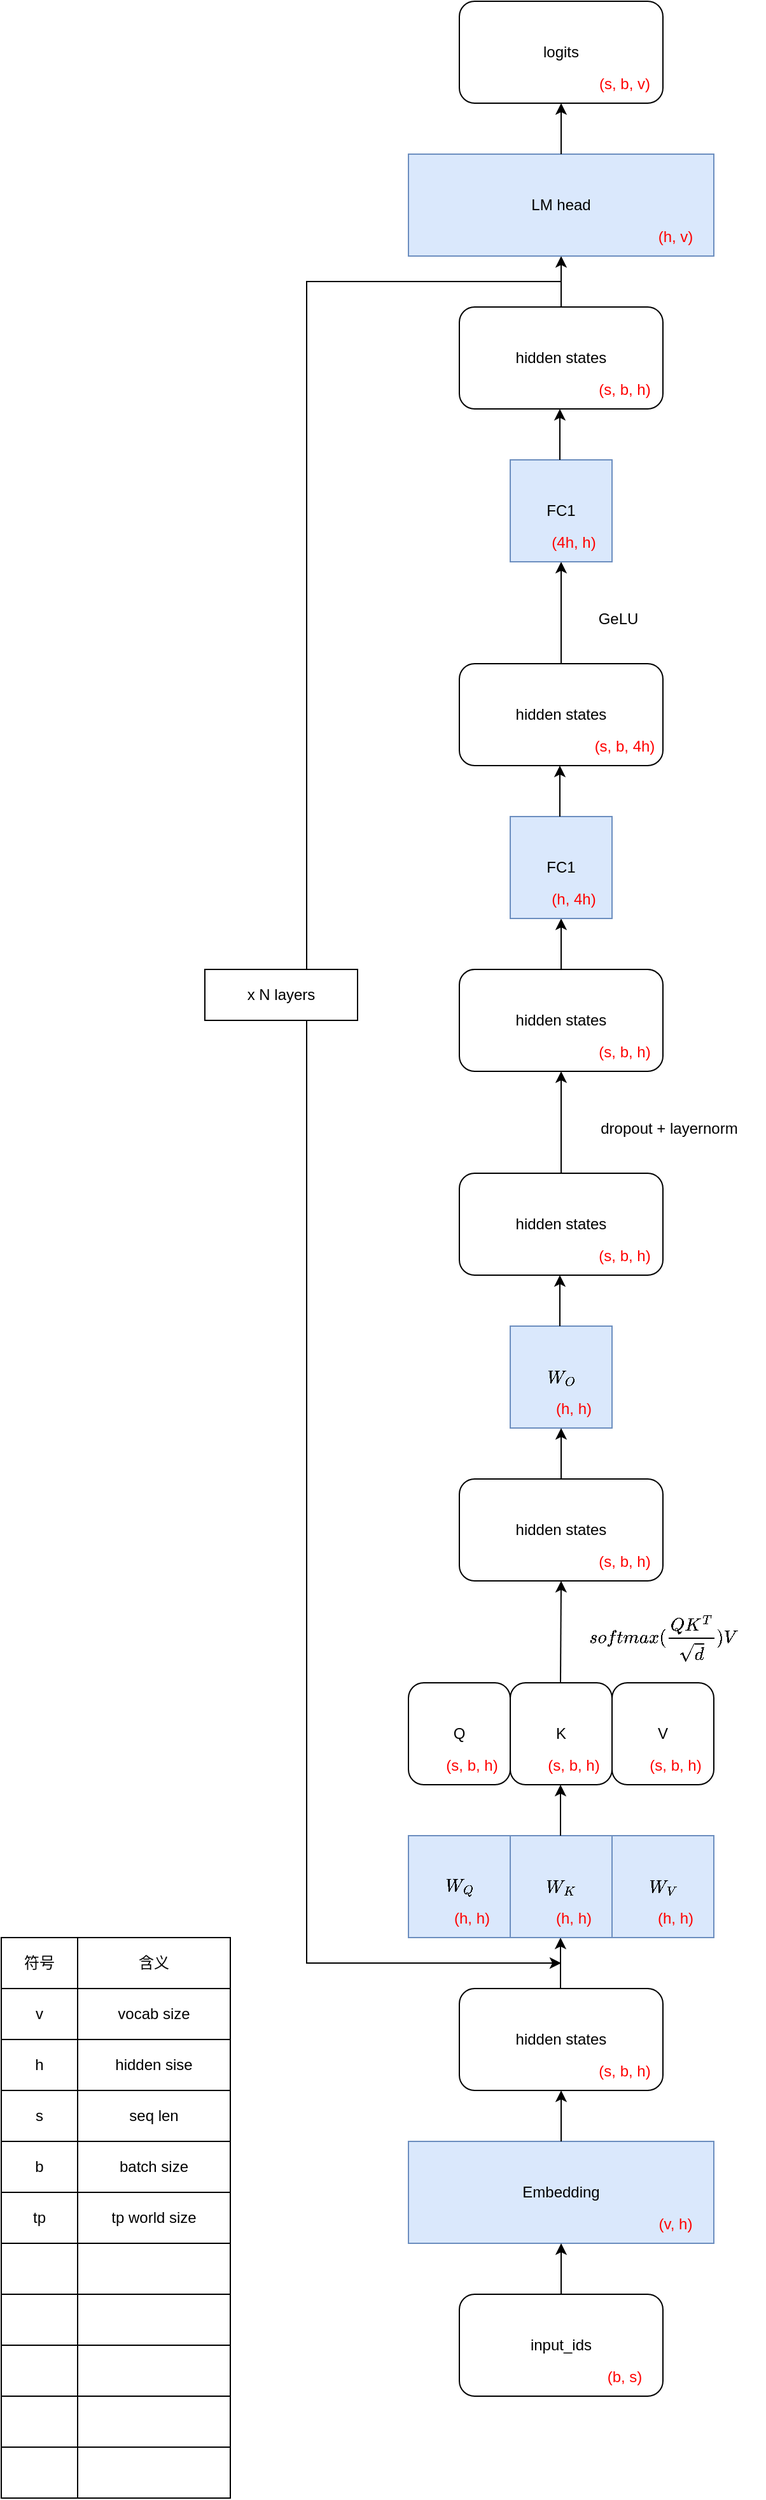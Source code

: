 <mxfile version="24.8.3" pages="2">
  <diagram name="base" id="bc5KZfO2m-gpXM2hQGpV">
    <mxGraphModel dx="1222" dy="1815" grid="1" gridSize="10" guides="1" tooltips="1" connect="1" arrows="1" fold="1" page="1" pageScale="1" pageWidth="827" pageHeight="1169" math="1" shadow="0">
      <root>
        <mxCell id="0" />
        <mxCell id="1" parent="0" />
        <mxCell id="bMLIQJXfg0ePaL9zk3DO-44" value="hidden states" style="rounded=1;whiteSpace=wrap;html=1;" vertex="1" parent="1">
          <mxGeometry x="440" y="520" width="160" height="80" as="geometry" />
        </mxCell>
        <mxCell id="2yRkOdT3UhNicBLfFuNX-1" value="Embedding" style="rounded=0;whiteSpace=wrap;html=1;fillColor=#dae8fc;strokeColor=#6c8ebf;" vertex="1" parent="1">
          <mxGeometry x="400" y="640" width="240" height="80" as="geometry" />
        </mxCell>
        <mxCell id="2yRkOdT3UhNicBLfFuNX-2" value="(v, h)" style="text;html=1;align=center;verticalAlign=middle;whiteSpace=wrap;rounded=0;fontColor=#FF0000;" vertex="1" parent="1">
          <mxGeometry x="580" y="690" width="60" height="30" as="geometry" />
        </mxCell>
        <mxCell id="bMLIQJXfg0ePaL9zk3DO-1" value="" style="shape=table;startSize=0;container=1;collapsible=0;childLayout=tableLayout;" vertex="1" parent="1">
          <mxGeometry x="80" y="480" width="180" height="440" as="geometry" />
        </mxCell>
        <mxCell id="bMLIQJXfg0ePaL9zk3DO-2" value="" style="shape=tableRow;horizontal=0;startSize=0;swimlaneHead=0;swimlaneBody=0;strokeColor=inherit;top=0;left=0;bottom=0;right=0;collapsible=0;dropTarget=0;fillColor=none;points=[[0,0.5],[1,0.5]];portConstraint=eastwest;" vertex="1" parent="bMLIQJXfg0ePaL9zk3DO-1">
          <mxGeometry width="180" height="40" as="geometry" />
        </mxCell>
        <mxCell id="bMLIQJXfg0ePaL9zk3DO-3" value="符号" style="shape=partialRectangle;html=1;whiteSpace=wrap;connectable=0;strokeColor=inherit;overflow=hidden;fillColor=none;top=0;left=0;bottom=0;right=0;pointerEvents=1;" vertex="1" parent="bMLIQJXfg0ePaL9zk3DO-2">
          <mxGeometry width="60" height="40" as="geometry">
            <mxRectangle width="60" height="40" as="alternateBounds" />
          </mxGeometry>
        </mxCell>
        <mxCell id="bMLIQJXfg0ePaL9zk3DO-4" value="含义" style="shape=partialRectangle;html=1;whiteSpace=wrap;connectable=0;strokeColor=inherit;overflow=hidden;fillColor=none;top=0;left=0;bottom=0;right=0;pointerEvents=1;" vertex="1" parent="bMLIQJXfg0ePaL9zk3DO-2">
          <mxGeometry x="60" width="120" height="40" as="geometry">
            <mxRectangle width="120" height="40" as="alternateBounds" />
          </mxGeometry>
        </mxCell>
        <mxCell id="bMLIQJXfg0ePaL9zk3DO-5" value="" style="shape=tableRow;horizontal=0;startSize=0;swimlaneHead=0;swimlaneBody=0;strokeColor=inherit;top=0;left=0;bottom=0;right=0;collapsible=0;dropTarget=0;fillColor=none;points=[[0,0.5],[1,0.5]];portConstraint=eastwest;" vertex="1" parent="bMLIQJXfg0ePaL9zk3DO-1">
          <mxGeometry y="40" width="180" height="40" as="geometry" />
        </mxCell>
        <mxCell id="bMLIQJXfg0ePaL9zk3DO-6" value="v" style="shape=partialRectangle;html=1;whiteSpace=wrap;connectable=0;strokeColor=inherit;overflow=hidden;fillColor=none;top=0;left=0;bottom=0;right=0;pointerEvents=1;" vertex="1" parent="bMLIQJXfg0ePaL9zk3DO-5">
          <mxGeometry width="60" height="40" as="geometry">
            <mxRectangle width="60" height="40" as="alternateBounds" />
          </mxGeometry>
        </mxCell>
        <mxCell id="bMLIQJXfg0ePaL9zk3DO-7" value="vocab size" style="shape=partialRectangle;html=1;whiteSpace=wrap;connectable=0;strokeColor=inherit;overflow=hidden;fillColor=none;top=0;left=0;bottom=0;right=0;pointerEvents=1;" vertex="1" parent="bMLIQJXfg0ePaL9zk3DO-5">
          <mxGeometry x="60" width="120" height="40" as="geometry">
            <mxRectangle width="120" height="40" as="alternateBounds" />
          </mxGeometry>
        </mxCell>
        <mxCell id="bMLIQJXfg0ePaL9zk3DO-8" value="" style="shape=tableRow;horizontal=0;startSize=0;swimlaneHead=0;swimlaneBody=0;strokeColor=inherit;top=0;left=0;bottom=0;right=0;collapsible=0;dropTarget=0;fillColor=none;points=[[0,0.5],[1,0.5]];portConstraint=eastwest;" vertex="1" parent="bMLIQJXfg0ePaL9zk3DO-1">
          <mxGeometry y="80" width="180" height="40" as="geometry" />
        </mxCell>
        <mxCell id="bMLIQJXfg0ePaL9zk3DO-9" value="h" style="shape=partialRectangle;html=1;whiteSpace=wrap;connectable=0;strokeColor=inherit;overflow=hidden;fillColor=none;top=0;left=0;bottom=0;right=0;pointerEvents=1;" vertex="1" parent="bMLIQJXfg0ePaL9zk3DO-8">
          <mxGeometry width="60" height="40" as="geometry">
            <mxRectangle width="60" height="40" as="alternateBounds" />
          </mxGeometry>
        </mxCell>
        <mxCell id="bMLIQJXfg0ePaL9zk3DO-10" value="hidden sise" style="shape=partialRectangle;html=1;whiteSpace=wrap;connectable=0;strokeColor=inherit;overflow=hidden;fillColor=none;top=0;left=0;bottom=0;right=0;pointerEvents=1;" vertex="1" parent="bMLIQJXfg0ePaL9zk3DO-8">
          <mxGeometry x="60" width="120" height="40" as="geometry">
            <mxRectangle width="120" height="40" as="alternateBounds" />
          </mxGeometry>
        </mxCell>
        <mxCell id="bMLIQJXfg0ePaL9zk3DO-11" value="" style="shape=tableRow;horizontal=0;startSize=0;swimlaneHead=0;swimlaneBody=0;strokeColor=inherit;top=0;left=0;bottom=0;right=0;collapsible=0;dropTarget=0;fillColor=none;points=[[0,0.5],[1,0.5]];portConstraint=eastwest;" vertex="1" parent="bMLIQJXfg0ePaL9zk3DO-1">
          <mxGeometry y="120" width="180" height="40" as="geometry" />
        </mxCell>
        <mxCell id="bMLIQJXfg0ePaL9zk3DO-12" value="s" style="shape=partialRectangle;html=1;whiteSpace=wrap;connectable=0;strokeColor=inherit;overflow=hidden;fillColor=none;top=0;left=0;bottom=0;right=0;pointerEvents=1;" vertex="1" parent="bMLIQJXfg0ePaL9zk3DO-11">
          <mxGeometry width="60" height="40" as="geometry">
            <mxRectangle width="60" height="40" as="alternateBounds" />
          </mxGeometry>
        </mxCell>
        <mxCell id="bMLIQJXfg0ePaL9zk3DO-13" value="seq len" style="shape=partialRectangle;html=1;whiteSpace=wrap;connectable=0;strokeColor=inherit;overflow=hidden;fillColor=none;top=0;left=0;bottom=0;right=0;pointerEvents=1;" vertex="1" parent="bMLIQJXfg0ePaL9zk3DO-11">
          <mxGeometry x="60" width="120" height="40" as="geometry">
            <mxRectangle width="120" height="40" as="alternateBounds" />
          </mxGeometry>
        </mxCell>
        <mxCell id="bMLIQJXfg0ePaL9zk3DO-14" value="" style="shape=tableRow;horizontal=0;startSize=0;swimlaneHead=0;swimlaneBody=0;strokeColor=inherit;top=0;left=0;bottom=0;right=0;collapsible=0;dropTarget=0;fillColor=none;points=[[0,0.5],[1,0.5]];portConstraint=eastwest;" vertex="1" parent="bMLIQJXfg0ePaL9zk3DO-1">
          <mxGeometry y="160" width="180" height="40" as="geometry" />
        </mxCell>
        <mxCell id="bMLIQJXfg0ePaL9zk3DO-15" value="b" style="shape=partialRectangle;html=1;whiteSpace=wrap;connectable=0;strokeColor=inherit;overflow=hidden;fillColor=none;top=0;left=0;bottom=0;right=0;pointerEvents=1;" vertex="1" parent="bMLIQJXfg0ePaL9zk3DO-14">
          <mxGeometry width="60" height="40" as="geometry">
            <mxRectangle width="60" height="40" as="alternateBounds" />
          </mxGeometry>
        </mxCell>
        <mxCell id="bMLIQJXfg0ePaL9zk3DO-16" value="batch size" style="shape=partialRectangle;html=1;whiteSpace=wrap;connectable=0;strokeColor=inherit;overflow=hidden;fillColor=none;top=0;left=0;bottom=0;right=0;pointerEvents=1;" vertex="1" parent="bMLIQJXfg0ePaL9zk3DO-14">
          <mxGeometry x="60" width="120" height="40" as="geometry">
            <mxRectangle width="120" height="40" as="alternateBounds" />
          </mxGeometry>
        </mxCell>
        <mxCell id="bMLIQJXfg0ePaL9zk3DO-17" value="" style="shape=tableRow;horizontal=0;startSize=0;swimlaneHead=0;swimlaneBody=0;strokeColor=inherit;top=0;left=0;bottom=0;right=0;collapsible=0;dropTarget=0;fillColor=none;points=[[0,0.5],[1,0.5]];portConstraint=eastwest;" vertex="1" parent="bMLIQJXfg0ePaL9zk3DO-1">
          <mxGeometry y="200" width="180" height="40" as="geometry" />
        </mxCell>
        <mxCell id="bMLIQJXfg0ePaL9zk3DO-18" value="tp" style="shape=partialRectangle;html=1;whiteSpace=wrap;connectable=0;strokeColor=inherit;overflow=hidden;fillColor=none;top=0;left=0;bottom=0;right=0;pointerEvents=1;" vertex="1" parent="bMLIQJXfg0ePaL9zk3DO-17">
          <mxGeometry width="60" height="40" as="geometry">
            <mxRectangle width="60" height="40" as="alternateBounds" />
          </mxGeometry>
        </mxCell>
        <mxCell id="bMLIQJXfg0ePaL9zk3DO-19" value="tp world size" style="shape=partialRectangle;html=1;whiteSpace=wrap;connectable=0;strokeColor=inherit;overflow=hidden;fillColor=none;top=0;left=0;bottom=0;right=0;pointerEvents=1;" vertex="1" parent="bMLIQJXfg0ePaL9zk3DO-17">
          <mxGeometry x="60" width="120" height="40" as="geometry">
            <mxRectangle width="120" height="40" as="alternateBounds" />
          </mxGeometry>
        </mxCell>
        <mxCell id="bMLIQJXfg0ePaL9zk3DO-20" value="" style="shape=tableRow;horizontal=0;startSize=0;swimlaneHead=0;swimlaneBody=0;strokeColor=inherit;top=0;left=0;bottom=0;right=0;collapsible=0;dropTarget=0;fillColor=none;points=[[0,0.5],[1,0.5]];portConstraint=eastwest;" vertex="1" parent="bMLIQJXfg0ePaL9zk3DO-1">
          <mxGeometry y="240" width="180" height="40" as="geometry" />
        </mxCell>
        <mxCell id="bMLIQJXfg0ePaL9zk3DO-21" value="" style="shape=partialRectangle;html=1;whiteSpace=wrap;connectable=0;strokeColor=inherit;overflow=hidden;fillColor=none;top=0;left=0;bottom=0;right=0;pointerEvents=1;" vertex="1" parent="bMLIQJXfg0ePaL9zk3DO-20">
          <mxGeometry width="60" height="40" as="geometry">
            <mxRectangle width="60" height="40" as="alternateBounds" />
          </mxGeometry>
        </mxCell>
        <mxCell id="bMLIQJXfg0ePaL9zk3DO-22" value="" style="shape=partialRectangle;html=1;whiteSpace=wrap;connectable=0;strokeColor=inherit;overflow=hidden;fillColor=none;top=0;left=0;bottom=0;right=0;pointerEvents=1;" vertex="1" parent="bMLIQJXfg0ePaL9zk3DO-20">
          <mxGeometry x="60" width="120" height="40" as="geometry">
            <mxRectangle width="120" height="40" as="alternateBounds" />
          </mxGeometry>
        </mxCell>
        <mxCell id="bMLIQJXfg0ePaL9zk3DO-23" value="" style="shape=tableRow;horizontal=0;startSize=0;swimlaneHead=0;swimlaneBody=0;strokeColor=inherit;top=0;left=0;bottom=0;right=0;collapsible=0;dropTarget=0;fillColor=none;points=[[0,0.5],[1,0.5]];portConstraint=eastwest;" vertex="1" parent="bMLIQJXfg0ePaL9zk3DO-1">
          <mxGeometry y="280" width="180" height="40" as="geometry" />
        </mxCell>
        <mxCell id="bMLIQJXfg0ePaL9zk3DO-24" value="" style="shape=partialRectangle;html=1;whiteSpace=wrap;connectable=0;strokeColor=inherit;overflow=hidden;fillColor=none;top=0;left=0;bottom=0;right=0;pointerEvents=1;" vertex="1" parent="bMLIQJXfg0ePaL9zk3DO-23">
          <mxGeometry width="60" height="40" as="geometry">
            <mxRectangle width="60" height="40" as="alternateBounds" />
          </mxGeometry>
        </mxCell>
        <mxCell id="bMLIQJXfg0ePaL9zk3DO-25" value="" style="shape=partialRectangle;html=1;whiteSpace=wrap;connectable=0;strokeColor=inherit;overflow=hidden;fillColor=none;top=0;left=0;bottom=0;right=0;pointerEvents=1;" vertex="1" parent="bMLIQJXfg0ePaL9zk3DO-23">
          <mxGeometry x="60" width="120" height="40" as="geometry">
            <mxRectangle width="120" height="40" as="alternateBounds" />
          </mxGeometry>
        </mxCell>
        <mxCell id="bMLIQJXfg0ePaL9zk3DO-26" value="" style="shape=tableRow;horizontal=0;startSize=0;swimlaneHead=0;swimlaneBody=0;strokeColor=inherit;top=0;left=0;bottom=0;right=0;collapsible=0;dropTarget=0;fillColor=none;points=[[0,0.5],[1,0.5]];portConstraint=eastwest;" vertex="1" parent="bMLIQJXfg0ePaL9zk3DO-1">
          <mxGeometry y="320" width="180" height="40" as="geometry" />
        </mxCell>
        <mxCell id="bMLIQJXfg0ePaL9zk3DO-27" value="" style="shape=partialRectangle;html=1;whiteSpace=wrap;connectable=0;strokeColor=inherit;overflow=hidden;fillColor=none;top=0;left=0;bottom=0;right=0;pointerEvents=1;" vertex="1" parent="bMLIQJXfg0ePaL9zk3DO-26">
          <mxGeometry width="60" height="40" as="geometry">
            <mxRectangle width="60" height="40" as="alternateBounds" />
          </mxGeometry>
        </mxCell>
        <mxCell id="bMLIQJXfg0ePaL9zk3DO-28" value="" style="shape=partialRectangle;html=1;whiteSpace=wrap;connectable=0;strokeColor=inherit;overflow=hidden;fillColor=none;top=0;left=0;bottom=0;right=0;pointerEvents=1;" vertex="1" parent="bMLIQJXfg0ePaL9zk3DO-26">
          <mxGeometry x="60" width="120" height="40" as="geometry">
            <mxRectangle width="120" height="40" as="alternateBounds" />
          </mxGeometry>
        </mxCell>
        <mxCell id="bMLIQJXfg0ePaL9zk3DO-29" value="" style="shape=tableRow;horizontal=0;startSize=0;swimlaneHead=0;swimlaneBody=0;strokeColor=inherit;top=0;left=0;bottom=0;right=0;collapsible=0;dropTarget=0;fillColor=none;points=[[0,0.5],[1,0.5]];portConstraint=eastwest;" vertex="1" parent="bMLIQJXfg0ePaL9zk3DO-1">
          <mxGeometry y="360" width="180" height="40" as="geometry" />
        </mxCell>
        <mxCell id="bMLIQJXfg0ePaL9zk3DO-30" value="" style="shape=partialRectangle;html=1;whiteSpace=wrap;connectable=0;strokeColor=inherit;overflow=hidden;fillColor=none;top=0;left=0;bottom=0;right=0;pointerEvents=1;" vertex="1" parent="bMLIQJXfg0ePaL9zk3DO-29">
          <mxGeometry width="60" height="40" as="geometry">
            <mxRectangle width="60" height="40" as="alternateBounds" />
          </mxGeometry>
        </mxCell>
        <mxCell id="bMLIQJXfg0ePaL9zk3DO-31" value="" style="shape=partialRectangle;html=1;whiteSpace=wrap;connectable=0;strokeColor=inherit;overflow=hidden;fillColor=none;top=0;left=0;bottom=0;right=0;pointerEvents=1;" vertex="1" parent="bMLIQJXfg0ePaL9zk3DO-29">
          <mxGeometry x="60" width="120" height="40" as="geometry">
            <mxRectangle width="120" height="40" as="alternateBounds" />
          </mxGeometry>
        </mxCell>
        <mxCell id="bMLIQJXfg0ePaL9zk3DO-32" value="" style="shape=tableRow;horizontal=0;startSize=0;swimlaneHead=0;swimlaneBody=0;strokeColor=inherit;top=0;left=0;bottom=0;right=0;collapsible=0;dropTarget=0;fillColor=none;points=[[0,0.5],[1,0.5]];portConstraint=eastwest;" vertex="1" parent="bMLIQJXfg0ePaL9zk3DO-1">
          <mxGeometry y="400" width="180" height="40" as="geometry" />
        </mxCell>
        <mxCell id="bMLIQJXfg0ePaL9zk3DO-33" value="" style="shape=partialRectangle;html=1;whiteSpace=wrap;connectable=0;strokeColor=inherit;overflow=hidden;fillColor=none;top=0;left=0;bottom=0;right=0;pointerEvents=1;" vertex="1" parent="bMLIQJXfg0ePaL9zk3DO-32">
          <mxGeometry width="60" height="40" as="geometry">
            <mxRectangle width="60" height="40" as="alternateBounds" />
          </mxGeometry>
        </mxCell>
        <mxCell id="bMLIQJXfg0ePaL9zk3DO-34" value="" style="shape=partialRectangle;html=1;whiteSpace=wrap;connectable=0;strokeColor=inherit;overflow=hidden;fillColor=none;top=0;left=0;bottom=0;right=0;pointerEvents=1;" vertex="1" parent="bMLIQJXfg0ePaL9zk3DO-32">
          <mxGeometry x="60" width="120" height="40" as="geometry">
            <mxRectangle width="120" height="40" as="alternateBounds" />
          </mxGeometry>
        </mxCell>
        <mxCell id="bMLIQJXfg0ePaL9zk3DO-35" value="input_ids" style="rounded=1;whiteSpace=wrap;html=1;" vertex="1" parent="1">
          <mxGeometry x="440" y="760" width="160" height="80" as="geometry" />
        </mxCell>
        <mxCell id="bMLIQJXfg0ePaL9zk3DO-36" value="(b, s)" style="text;html=1;align=center;verticalAlign=middle;whiteSpace=wrap;rounded=0;fontColor=#FF0000;" vertex="1" parent="1">
          <mxGeometry x="540" y="810" width="60" height="30" as="geometry" />
        </mxCell>
        <mxCell id="bMLIQJXfg0ePaL9zk3DO-38" value="" style="endArrow=classic;html=1;rounded=0;entryX=0.5;entryY=1;entryDx=0;entryDy=0;exitX=0.5;exitY=0;exitDx=0;exitDy=0;" edge="1" parent="1" source="bMLIQJXfg0ePaL9zk3DO-35" target="2yRkOdT3UhNicBLfFuNX-1">
          <mxGeometry width="50" height="50" relative="1" as="geometry">
            <mxPoint x="460" y="730" as="sourcePoint" />
            <mxPoint x="510" y="680" as="targetPoint" />
          </mxGeometry>
        </mxCell>
        <mxCell id="bMLIQJXfg0ePaL9zk3DO-40" value="" style="endArrow=classic;html=1;rounded=0;entryX=0.5;entryY=1;entryDx=0;entryDy=0;" edge="1" parent="1">
          <mxGeometry width="50" height="50" relative="1" as="geometry">
            <mxPoint x="520" y="640" as="sourcePoint" />
            <mxPoint x="520" y="600" as="targetPoint" />
          </mxGeometry>
        </mxCell>
        <mxCell id="bMLIQJXfg0ePaL9zk3DO-41" value="(s, b, h)" style="text;html=1;align=center;verticalAlign=middle;whiteSpace=wrap;rounded=0;fontColor=#FF0000;" vertex="1" parent="1">
          <mxGeometry x="540" y="570" width="60" height="30" as="geometry" />
        </mxCell>
        <mxCell id="bMLIQJXfg0ePaL9zk3DO-45" value="$$W_Q$$" style="rounded=0;whiteSpace=wrap;html=1;fillColor=#dae8fc;strokeColor=#6c8ebf;" vertex="1" parent="1">
          <mxGeometry x="400" y="400" width="80" height="80" as="geometry" />
        </mxCell>
        <mxCell id="bMLIQJXfg0ePaL9zk3DO-48" value="" style="endArrow=classic;html=1;rounded=0;entryX=0.5;entryY=1;entryDx=0;entryDy=0;" edge="1" parent="1">
          <mxGeometry width="50" height="50" relative="1" as="geometry">
            <mxPoint x="519.5" y="520" as="sourcePoint" />
            <mxPoint x="519.5" y="480" as="targetPoint" />
          </mxGeometry>
        </mxCell>
        <mxCell id="bMLIQJXfg0ePaL9zk3DO-50" value="$$W_K$$" style="rounded=0;whiteSpace=wrap;html=1;fillColor=#dae8fc;strokeColor=#6c8ebf;" vertex="1" parent="1">
          <mxGeometry x="480" y="400" width="80" height="80" as="geometry" />
        </mxCell>
        <mxCell id="bMLIQJXfg0ePaL9zk3DO-51" value="$$W_V$$" style="rounded=0;whiteSpace=wrap;html=1;fillColor=#dae8fc;strokeColor=#6c8ebf;" vertex="1" parent="1">
          <mxGeometry x="560" y="400" width="80" height="80" as="geometry" />
        </mxCell>
        <mxCell id="bMLIQJXfg0ePaL9zk3DO-52" value="(h, h)" style="text;html=1;align=center;verticalAlign=middle;whiteSpace=wrap;rounded=0;fontColor=#FF0000;" vertex="1" parent="1">
          <mxGeometry x="420" y="450" width="60" height="30" as="geometry" />
        </mxCell>
        <mxCell id="bMLIQJXfg0ePaL9zk3DO-53" value="(h, h)" style="text;html=1;align=center;verticalAlign=middle;whiteSpace=wrap;rounded=0;fontColor=#FF0000;" vertex="1" parent="1">
          <mxGeometry x="500" y="450" width="60" height="30" as="geometry" />
        </mxCell>
        <mxCell id="bMLIQJXfg0ePaL9zk3DO-54" value="(h, h)" style="text;html=1;align=center;verticalAlign=middle;whiteSpace=wrap;rounded=0;fontColor=#FF0000;" vertex="1" parent="1">
          <mxGeometry x="580" y="450" width="60" height="30" as="geometry" />
        </mxCell>
        <mxCell id="bMLIQJXfg0ePaL9zk3DO-55" value="" style="endArrow=classic;html=1;rounded=0;entryX=0.5;entryY=1;entryDx=0;entryDy=0;" edge="1" parent="1">
          <mxGeometry width="50" height="50" relative="1" as="geometry">
            <mxPoint x="519.5" y="400" as="sourcePoint" />
            <mxPoint x="519.5" y="360" as="targetPoint" />
          </mxGeometry>
        </mxCell>
        <mxCell id="bMLIQJXfg0ePaL9zk3DO-56" value="Q" style="rounded=1;whiteSpace=wrap;html=1;" vertex="1" parent="1">
          <mxGeometry x="400" y="280" width="80" height="80" as="geometry" />
        </mxCell>
        <mxCell id="bMLIQJXfg0ePaL9zk3DO-58" value="K" style="rounded=1;whiteSpace=wrap;html=1;" vertex="1" parent="1">
          <mxGeometry x="480" y="280" width="80" height="80" as="geometry" />
        </mxCell>
        <mxCell id="bMLIQJXfg0ePaL9zk3DO-60" value="V" style="rounded=1;whiteSpace=wrap;html=1;" vertex="1" parent="1">
          <mxGeometry x="560" y="280" width="80" height="80" as="geometry" />
        </mxCell>
        <mxCell id="bMLIQJXfg0ePaL9zk3DO-63" value="" style="endArrow=classic;html=1;rounded=0;entryX=0.5;entryY=1;entryDx=0;entryDy=0;" edge="1" parent="1" target="bMLIQJXfg0ePaL9zk3DO-64">
          <mxGeometry width="50" height="50" relative="1" as="geometry">
            <mxPoint x="519.5" y="280" as="sourcePoint" />
            <mxPoint x="519.5" y="240" as="targetPoint" />
          </mxGeometry>
        </mxCell>
        <mxCell id="bMLIQJXfg0ePaL9zk3DO-64" value="hidden states" style="rounded=1;whiteSpace=wrap;html=1;" vertex="1" parent="1">
          <mxGeometry x="440" y="120" width="160" height="80" as="geometry" />
        </mxCell>
        <mxCell id="bMLIQJXfg0ePaL9zk3DO-65" value="$$softmax(\frac{QK^{T}}{\sqrt{d}})V$$" style="text;html=1;align=center;verticalAlign=middle;whiteSpace=wrap;rounded=0;" vertex="1" parent="1">
          <mxGeometry x="520" y="230" width="160" height="30" as="geometry" />
        </mxCell>
        <mxCell id="bMLIQJXfg0ePaL9zk3DO-67" value="(s, b, h)" style="text;html=1;align=center;verticalAlign=middle;whiteSpace=wrap;rounded=0;fontColor=#FF0000;" vertex="1" parent="1">
          <mxGeometry x="420" y="330" width="60" height="30" as="geometry" />
        </mxCell>
        <mxCell id="bMLIQJXfg0ePaL9zk3DO-68" value="(s, b, h)" style="text;html=1;align=center;verticalAlign=middle;whiteSpace=wrap;rounded=0;fontColor=#FF0000;" vertex="1" parent="1">
          <mxGeometry x="500" y="330" width="60" height="30" as="geometry" />
        </mxCell>
        <mxCell id="bMLIQJXfg0ePaL9zk3DO-69" value="(s, b, h)" style="text;html=1;align=center;verticalAlign=middle;whiteSpace=wrap;rounded=0;fontColor=#FF0000;" vertex="1" parent="1">
          <mxGeometry x="580" y="330" width="60" height="30" as="geometry" />
        </mxCell>
        <mxCell id="bMLIQJXfg0ePaL9zk3DO-70" value="(s, b, h)" style="text;html=1;align=center;verticalAlign=middle;whiteSpace=wrap;rounded=0;fontColor=#FF0000;" vertex="1" parent="1">
          <mxGeometry x="540" y="170" width="60" height="30" as="geometry" />
        </mxCell>
        <mxCell id="bMLIQJXfg0ePaL9zk3DO-71" value="$$W_O$$" style="rounded=0;whiteSpace=wrap;html=1;fillColor=#dae8fc;strokeColor=#6c8ebf;" vertex="1" parent="1">
          <mxGeometry x="480" width="80" height="80" as="geometry" />
        </mxCell>
        <mxCell id="bMLIQJXfg0ePaL9zk3DO-72" value="" style="endArrow=classic;html=1;rounded=0;entryX=0.5;entryY=1;entryDx=0;entryDy=0;" edge="1" parent="1">
          <mxGeometry width="50" height="50" relative="1" as="geometry">
            <mxPoint x="520" y="120" as="sourcePoint" />
            <mxPoint x="520" y="80" as="targetPoint" />
          </mxGeometry>
        </mxCell>
        <mxCell id="bMLIQJXfg0ePaL9zk3DO-73" value="(h, h)" style="text;html=1;align=center;verticalAlign=middle;whiteSpace=wrap;rounded=0;fontColor=#FF0000;" vertex="1" parent="1">
          <mxGeometry x="500" y="50" width="60" height="30" as="geometry" />
        </mxCell>
        <mxCell id="bMLIQJXfg0ePaL9zk3DO-74" value="" style="endArrow=classic;html=1;rounded=0;entryX=0.5;entryY=1;entryDx=0;entryDy=0;" edge="1" parent="1">
          <mxGeometry width="50" height="50" relative="1" as="geometry">
            <mxPoint x="519" as="sourcePoint" />
            <mxPoint x="519" y="-40" as="targetPoint" />
          </mxGeometry>
        </mxCell>
        <mxCell id="bMLIQJXfg0ePaL9zk3DO-75" value="hidden states" style="rounded=1;whiteSpace=wrap;html=1;" vertex="1" parent="1">
          <mxGeometry x="440" y="-120" width="160" height="80" as="geometry" />
        </mxCell>
        <mxCell id="bMLIQJXfg0ePaL9zk3DO-76" value="" style="endArrow=classic;html=1;rounded=0;" edge="1" parent="1">
          <mxGeometry width="50" height="50" relative="1" as="geometry">
            <mxPoint x="520" y="-120" as="sourcePoint" />
            <mxPoint x="520" y="-200" as="targetPoint" />
          </mxGeometry>
        </mxCell>
        <mxCell id="bMLIQJXfg0ePaL9zk3DO-78" value="dropout + layernorm" style="text;html=1;align=center;verticalAlign=middle;whiteSpace=wrap;rounded=0;" vertex="1" parent="1">
          <mxGeometry x="530" y="-170" width="150" height="30" as="geometry" />
        </mxCell>
        <mxCell id="bMLIQJXfg0ePaL9zk3DO-79" value="(s, b, h)" style="text;html=1;align=center;verticalAlign=middle;whiteSpace=wrap;rounded=0;fontColor=#FF0000;" vertex="1" parent="1">
          <mxGeometry x="540" y="-70" width="60" height="30" as="geometry" />
        </mxCell>
        <mxCell id="bMLIQJXfg0ePaL9zk3DO-80" value="hidden states" style="rounded=1;whiteSpace=wrap;html=1;" vertex="1" parent="1">
          <mxGeometry x="440" y="-280" width="160" height="80" as="geometry" />
        </mxCell>
        <mxCell id="bMLIQJXfg0ePaL9zk3DO-82" value="(s, b, h)" style="text;html=1;align=center;verticalAlign=middle;whiteSpace=wrap;rounded=0;fontColor=#FF0000;" vertex="1" parent="1">
          <mxGeometry x="540" y="-230" width="60" height="30" as="geometry" />
        </mxCell>
        <mxCell id="bMLIQJXfg0ePaL9zk3DO-83" value="" style="endArrow=classic;html=1;rounded=0;entryX=0.5;entryY=1;entryDx=0;entryDy=0;" edge="1" parent="1">
          <mxGeometry width="50" height="50" relative="1" as="geometry">
            <mxPoint x="520" y="-280" as="sourcePoint" />
            <mxPoint x="520" y="-320" as="targetPoint" />
          </mxGeometry>
        </mxCell>
        <mxCell id="bMLIQJXfg0ePaL9zk3DO-85" value="FC1" style="rounded=0;whiteSpace=wrap;html=1;fillColor=#dae8fc;strokeColor=#6c8ebf;" vertex="1" parent="1">
          <mxGeometry x="480" y="-400" width="80" height="80" as="geometry" />
        </mxCell>
        <mxCell id="bMLIQJXfg0ePaL9zk3DO-86" value="(h, 4h)" style="text;html=1;align=center;verticalAlign=middle;whiteSpace=wrap;rounded=0;fontColor=#FF0000;" vertex="1" parent="1">
          <mxGeometry x="500" y="-350" width="60" height="30" as="geometry" />
        </mxCell>
        <mxCell id="bMLIQJXfg0ePaL9zk3DO-87" value="" style="endArrow=classic;html=1;rounded=0;entryX=0.5;entryY=1;entryDx=0;entryDy=0;" edge="1" parent="1">
          <mxGeometry width="50" height="50" relative="1" as="geometry">
            <mxPoint x="519" y="-400" as="sourcePoint" />
            <mxPoint x="519" y="-440" as="targetPoint" />
          </mxGeometry>
        </mxCell>
        <mxCell id="bMLIQJXfg0ePaL9zk3DO-88" value="hidden states" style="rounded=1;whiteSpace=wrap;html=1;" vertex="1" parent="1">
          <mxGeometry x="440" y="-520" width="160" height="80" as="geometry" />
        </mxCell>
        <mxCell id="bMLIQJXfg0ePaL9zk3DO-89" value="(s, b, 4h)" style="text;html=1;align=center;verticalAlign=middle;whiteSpace=wrap;rounded=0;fontColor=#FF0000;" vertex="1" parent="1">
          <mxGeometry x="540" y="-470" width="60" height="30" as="geometry" />
        </mxCell>
        <mxCell id="bMLIQJXfg0ePaL9zk3DO-90" value="" style="endArrow=classic;html=1;rounded=0;" edge="1" parent="1">
          <mxGeometry width="50" height="50" relative="1" as="geometry">
            <mxPoint x="520" y="-520" as="sourcePoint" />
            <mxPoint x="520" y="-600" as="targetPoint" />
          </mxGeometry>
        </mxCell>
        <mxCell id="bMLIQJXfg0ePaL9zk3DO-91" value="GeLU" style="text;html=1;align=center;verticalAlign=middle;whiteSpace=wrap;rounded=0;" vertex="1" parent="1">
          <mxGeometry x="530" y="-570" width="70" height="30" as="geometry" />
        </mxCell>
        <mxCell id="bMLIQJXfg0ePaL9zk3DO-92" value="FC1" style="rounded=0;whiteSpace=wrap;html=1;fillColor=#dae8fc;strokeColor=#6c8ebf;" vertex="1" parent="1">
          <mxGeometry x="480" y="-680" width="80" height="80" as="geometry" />
        </mxCell>
        <mxCell id="bMLIQJXfg0ePaL9zk3DO-93" value="(4h, h)" style="text;html=1;align=center;verticalAlign=middle;whiteSpace=wrap;rounded=0;fontColor=#FF0000;" vertex="1" parent="1">
          <mxGeometry x="500" y="-630" width="60" height="30" as="geometry" />
        </mxCell>
        <mxCell id="bMLIQJXfg0ePaL9zk3DO-94" value="" style="endArrow=classic;html=1;rounded=0;entryX=0.5;entryY=1;entryDx=0;entryDy=0;" edge="1" parent="1">
          <mxGeometry width="50" height="50" relative="1" as="geometry">
            <mxPoint x="519" y="-680" as="sourcePoint" />
            <mxPoint x="519" y="-720" as="targetPoint" />
          </mxGeometry>
        </mxCell>
        <mxCell id="bMLIQJXfg0ePaL9zk3DO-95" value="hidden states" style="rounded=1;whiteSpace=wrap;html=1;" vertex="1" parent="1">
          <mxGeometry x="440" y="-800" width="160" height="80" as="geometry" />
        </mxCell>
        <mxCell id="bMLIQJXfg0ePaL9zk3DO-96" value="(s, b, h)" style="text;html=1;align=center;verticalAlign=middle;whiteSpace=wrap;rounded=0;fontColor=#FF0000;" vertex="1" parent="1">
          <mxGeometry x="540" y="-750" width="60" height="30" as="geometry" />
        </mxCell>
        <mxCell id="bMLIQJXfg0ePaL9zk3DO-98" value="" style="endArrow=classic;html=1;rounded=0;entryX=0.5;entryY=1;entryDx=0;entryDy=0;" edge="1" parent="1">
          <mxGeometry width="50" height="50" relative="1" as="geometry">
            <mxPoint x="520" y="-800" as="sourcePoint" />
            <mxPoint x="520" y="-840" as="targetPoint" />
          </mxGeometry>
        </mxCell>
        <mxCell id="bMLIQJXfg0ePaL9zk3DO-99" value="LM head" style="rounded=0;whiteSpace=wrap;html=1;fillColor=#dae8fc;strokeColor=#6c8ebf;" vertex="1" parent="1">
          <mxGeometry x="400" y="-920" width="240" height="80" as="geometry" />
        </mxCell>
        <mxCell id="bMLIQJXfg0ePaL9zk3DO-100" value="(h, v)" style="text;html=1;align=center;verticalAlign=middle;whiteSpace=wrap;rounded=0;fontColor=#FF0000;" vertex="1" parent="1">
          <mxGeometry x="580" y="-870" width="60" height="30" as="geometry" />
        </mxCell>
        <mxCell id="bMLIQJXfg0ePaL9zk3DO-101" value="" style="endArrow=classic;html=1;rounded=0;entryX=0.5;entryY=1;entryDx=0;entryDy=0;" edge="1" parent="1">
          <mxGeometry width="50" height="50" relative="1" as="geometry">
            <mxPoint x="520" y="-920" as="sourcePoint" />
            <mxPoint x="520" y="-960" as="targetPoint" />
          </mxGeometry>
        </mxCell>
        <mxCell id="bMLIQJXfg0ePaL9zk3DO-102" value="logits" style="rounded=1;whiteSpace=wrap;html=1;" vertex="1" parent="1">
          <mxGeometry x="440" y="-1040" width="160" height="80" as="geometry" />
        </mxCell>
        <mxCell id="bMLIQJXfg0ePaL9zk3DO-103" value="(s, b, v)" style="text;html=1;align=center;verticalAlign=middle;whiteSpace=wrap;rounded=0;fontColor=#FF0000;" vertex="1" parent="1">
          <mxGeometry x="540" y="-990" width="60" height="30" as="geometry" />
        </mxCell>
        <mxCell id="bMLIQJXfg0ePaL9zk3DO-104" value="" style="endArrow=classic;html=1;rounded=0;" edge="1" parent="1">
          <mxGeometry width="50" height="50" relative="1" as="geometry">
            <mxPoint x="520" y="-820" as="sourcePoint" />
            <mxPoint x="520" y="500" as="targetPoint" />
            <Array as="points">
              <mxPoint x="320" y="-820" />
              <mxPoint x="320" y="500" />
            </Array>
          </mxGeometry>
        </mxCell>
        <mxCell id="bMLIQJXfg0ePaL9zk3DO-105" value="x N layers" style="rounded=0;whiteSpace=wrap;html=1;" vertex="1" parent="1">
          <mxGeometry x="240" y="-280" width="120" height="40" as="geometry" />
        </mxCell>
      </root>
    </mxGraphModel>
  </diagram>
  <diagram id="mTtBSrNClVGReU325Lkn" name="第 2 页">
    <mxGraphModel dx="794" dy="420" grid="1" gridSize="10" guides="1" tooltips="1" connect="1" arrows="1" fold="1" page="1" pageScale="1" pageWidth="827" pageHeight="1169" math="0" shadow="0">
      <root>
        <mxCell id="0" />
        <mxCell id="1" parent="0" />
      </root>
    </mxGraphModel>
  </diagram>
</mxfile>
